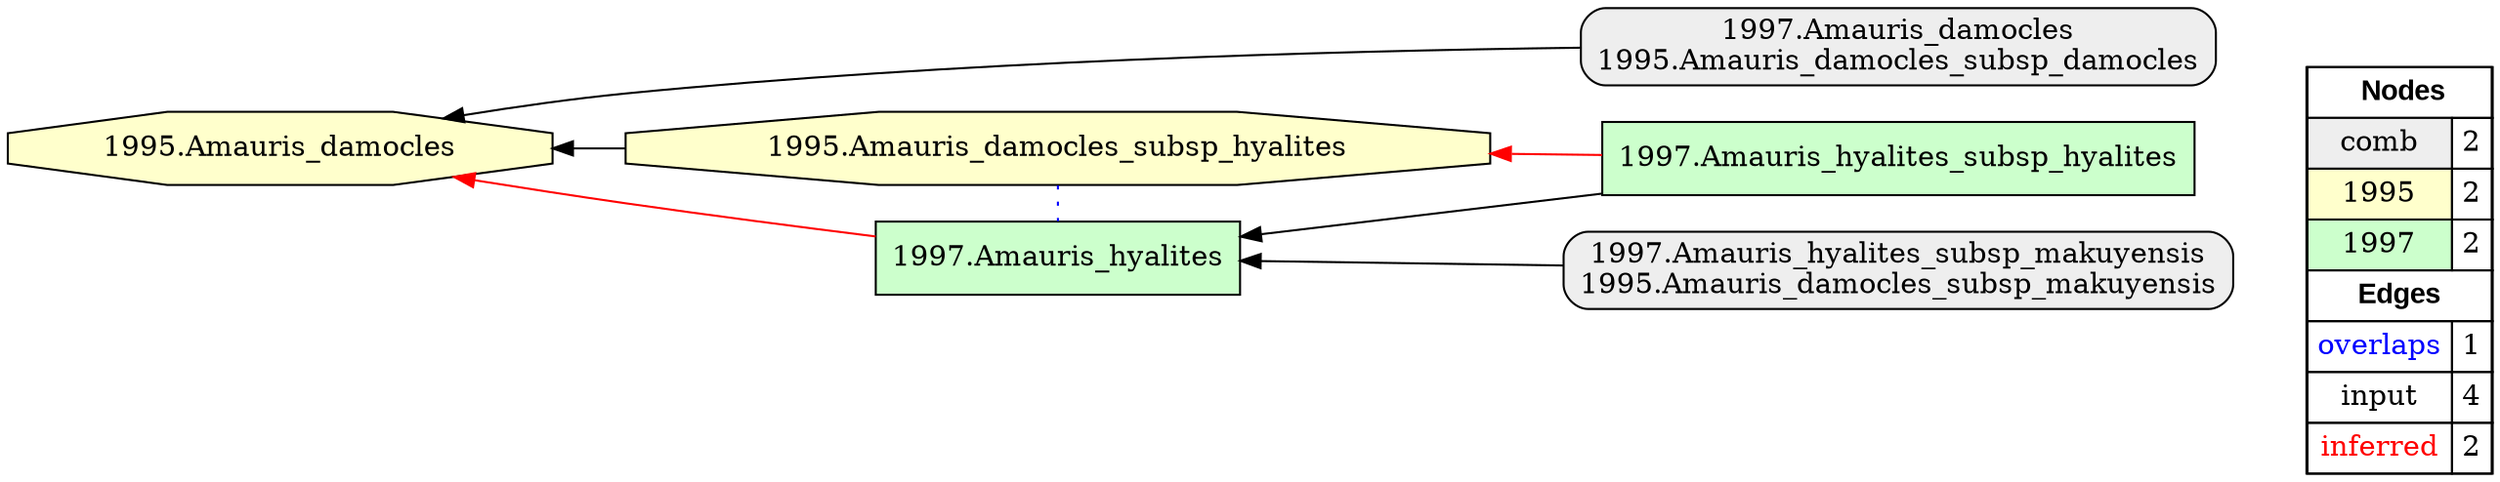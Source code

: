 digraph{
rankdir=RL
node[shape=box style="filled,rounded" fillcolor="#EEEEEE"] 
"1997.Amauris_damocles\n1995.Amauris_damocles_subsp_damocles"
"1997.Amauris_hyalites_subsp_makuyensis\n1995.Amauris_damocles_subsp_makuyensis"
node[shape=octagon style=filled fillcolor="#FFFFCC"] 
"1995.Amauris_damocles"
"1995.Amauris_damocles_subsp_hyalites"
node[shape=box style=filled fillcolor="#CCFFCC"] 
"1997.Amauris_hyalites"
"1997.Amauris_hyalites_subsp_hyalites"
edge[arrowhead=none style=dotted color="#0000FF" constraint=false penwidth=1]
"1995.Amauris_damocles_subsp_hyalites" -> "1997.Amauris_hyalites"
edge[arrowhead=normal style=solid color="#000000" constraint=true penwidth=1]
"1997.Amauris_damocles\n1995.Amauris_damocles_subsp_damocles" -> "1995.Amauris_damocles"
"1997.Amauris_hyalites_subsp_hyalites" -> "1997.Amauris_hyalites"
"1995.Amauris_damocles_subsp_hyalites" -> "1995.Amauris_damocles"
"1997.Amauris_hyalites_subsp_makuyensis\n1995.Amauris_damocles_subsp_makuyensis" -> "1997.Amauris_hyalites"
edge[arrowhead=normal style=solid color="#FF0000" constraint=true penwidth=1]
"1997.Amauris_hyalites" -> "1995.Amauris_damocles"
"1997.Amauris_hyalites_subsp_hyalites" -> "1995.Amauris_damocles_subsp_hyalites"
edge[arrowhead=normal style=dotted color="#000000" constraint=true penwidth=1]
node[shape=box] 
{rank=source Legend [fillcolor= white margin=0 label=< 
 <TABLE BORDER="0" CELLBORDER="1" CELLSPACING="0" CELLPADDING="4"> 
<TR> <TD COLSPAN="2"><font face="Arial Black"> Nodes</font></TD> </TR> 
<TR> 
 <TD bgcolor="#EEEEEE">comb</TD> 
 <TD>2</TD> 
 </TR> 
<TR> 
 <TD bgcolor="#FFFFCC">1995</TD> 
 <TD>2</TD> 
 </TR> 
<TR> 
 <TD bgcolor="#CCFFCC">1997</TD> 
 <TD>2</TD> 
 </TR> 
<TR> <TD COLSPAN="2"><font face = "Arial Black"> Edges </font></TD> </TR> 
<TR> 
 <TD><font color ="#0000FF">overlaps</font></TD> 
 <TD>1</TD> 
 </TR> 
<TR> 
 <TD><font color ="#000000">input</font></TD> 
 <TD>4</TD> 
 </TR> 
<TR> 
 <TD><font color ="#FF0000">inferred</font></TD> 
 <TD>2</TD> 
 </TR> 
</TABLE> 
 >] } 
}
